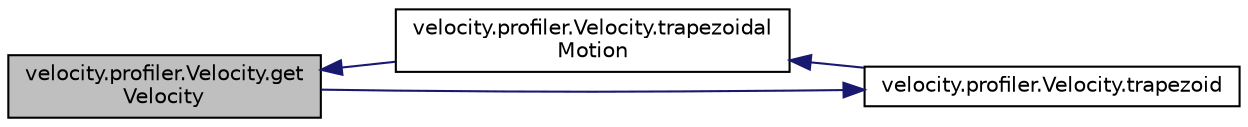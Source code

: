 digraph "velocity.profiler.Velocity.getVelocity"
{
 // INTERACTIVE_SVG=YES
  edge [fontname="Helvetica",fontsize="10",labelfontname="Helvetica",labelfontsize="10"];
  node [fontname="Helvetica",fontsize="10",shape=record];
  rankdir="LR";
  Node1 [label="velocity.profiler.Velocity.get\lVelocity",height=0.2,width=0.4,color="black", fillcolor="grey75", style="filled", fontcolor="black"];
  Node1 -> Node2 [dir="back",color="midnightblue",fontsize="10",style="solid",fontname="Helvetica"];
  Node2 [label="velocity.profiler.Velocity.trapezoidal\lMotion",height=0.2,width=0.4,color="black", fillcolor="white", style="filled",URL="$dc/d5e/classvelocity_1_1profiler_1_1_velocity.html#a7a402878e8f3431e05ea5db3c6528c68",tooltip="Check if Trapezoidal motion is possible. "];
  Node2 -> Node3 [dir="back",color="midnightblue",fontsize="10",style="solid",fontname="Helvetica"];
  Node3 [label="velocity.profiler.Velocity.trapezoid",height=0.2,width=0.4,color="black", fillcolor="white", style="filled",URL="$dc/d5e/classvelocity_1_1profiler_1_1_velocity.html#a5bf8566ca2ac78cd4a2f5c22242c49f0",tooltip="Check if trapezoidal motion is possible. "];
  Node3 -> Node1 [dir="back",color="midnightblue",fontsize="10",style="solid",fontname="Helvetica"];
}
